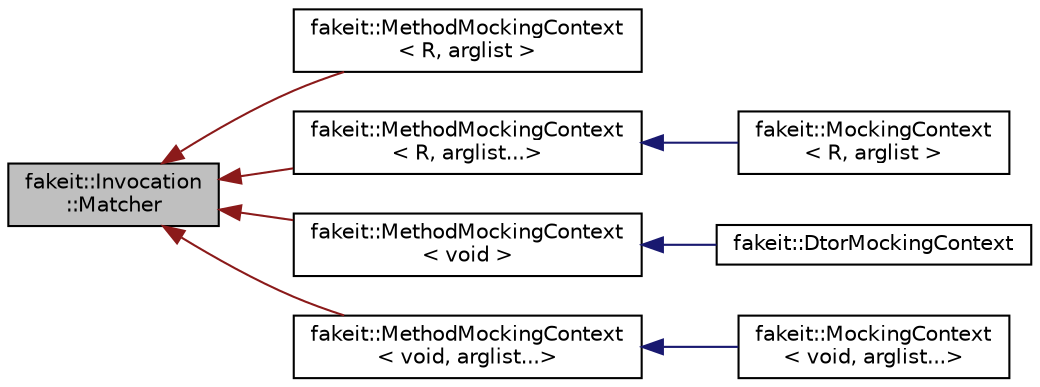 digraph "fakeit::Invocation::Matcher"
{
  edge [fontname="Helvetica",fontsize="10",labelfontname="Helvetica",labelfontsize="10"];
  node [fontname="Helvetica",fontsize="10",shape=record];
  rankdir="LR";
  Node1 [label="fakeit::Invocation\l::Matcher",height=0.2,width=0.4,color="black", fillcolor="grey75", style="filled" fontcolor="black"];
  Node1 -> Node2 [dir="back",color="firebrick4",fontsize="10",style="solid",fontname="Helvetica"];
  Node2 [label="fakeit::MethodMockingContext\l\< R, arglist \>",height=0.2,width=0.4,color="black", fillcolor="white", style="filled",URL="$df/d64/classfakeit_1_1MethodMockingContext.html"];
  Node1 -> Node3 [dir="back",color="firebrick4",fontsize="10",style="solid",fontname="Helvetica"];
  Node3 [label="fakeit::MethodMockingContext\l\< R, arglist...\>",height=0.2,width=0.4,color="black", fillcolor="white", style="filled",URL="$df/d64/classfakeit_1_1MethodMockingContext.html"];
  Node3 -> Node4 [dir="back",color="midnightblue",fontsize="10",style="solid",fontname="Helvetica"];
  Node4 [label="fakeit::MockingContext\l\< R, arglist \>",height=0.2,width=0.4,color="black", fillcolor="white", style="filled",URL="$de/de1/classfakeit_1_1MockingContext.html"];
  Node1 -> Node5 [dir="back",color="firebrick4",fontsize="10",style="solid",fontname="Helvetica"];
  Node5 [label="fakeit::MethodMockingContext\l\< void \>",height=0.2,width=0.4,color="black", fillcolor="white", style="filled",URL="$df/d64/classfakeit_1_1MethodMockingContext.html"];
  Node5 -> Node6 [dir="back",color="midnightblue",fontsize="10",style="solid",fontname="Helvetica"];
  Node6 [label="fakeit::DtorMockingContext",height=0.2,width=0.4,color="black", fillcolor="white", style="filled",URL="$d6/d31/classfakeit_1_1DtorMockingContext.html"];
  Node1 -> Node7 [dir="back",color="firebrick4",fontsize="10",style="solid",fontname="Helvetica"];
  Node7 [label="fakeit::MethodMockingContext\l\< void, arglist...\>",height=0.2,width=0.4,color="black", fillcolor="white", style="filled",URL="$df/d64/classfakeit_1_1MethodMockingContext.html"];
  Node7 -> Node8 [dir="back",color="midnightblue",fontsize="10",style="solid",fontname="Helvetica"];
  Node8 [label="fakeit::MockingContext\l\< void, arglist...\>",height=0.2,width=0.4,color="black", fillcolor="white", style="filled",URL="$d1/d4d/classfakeit_1_1MockingContext_3_01void_00_01arglist_8_8_8_4.html"];
}
